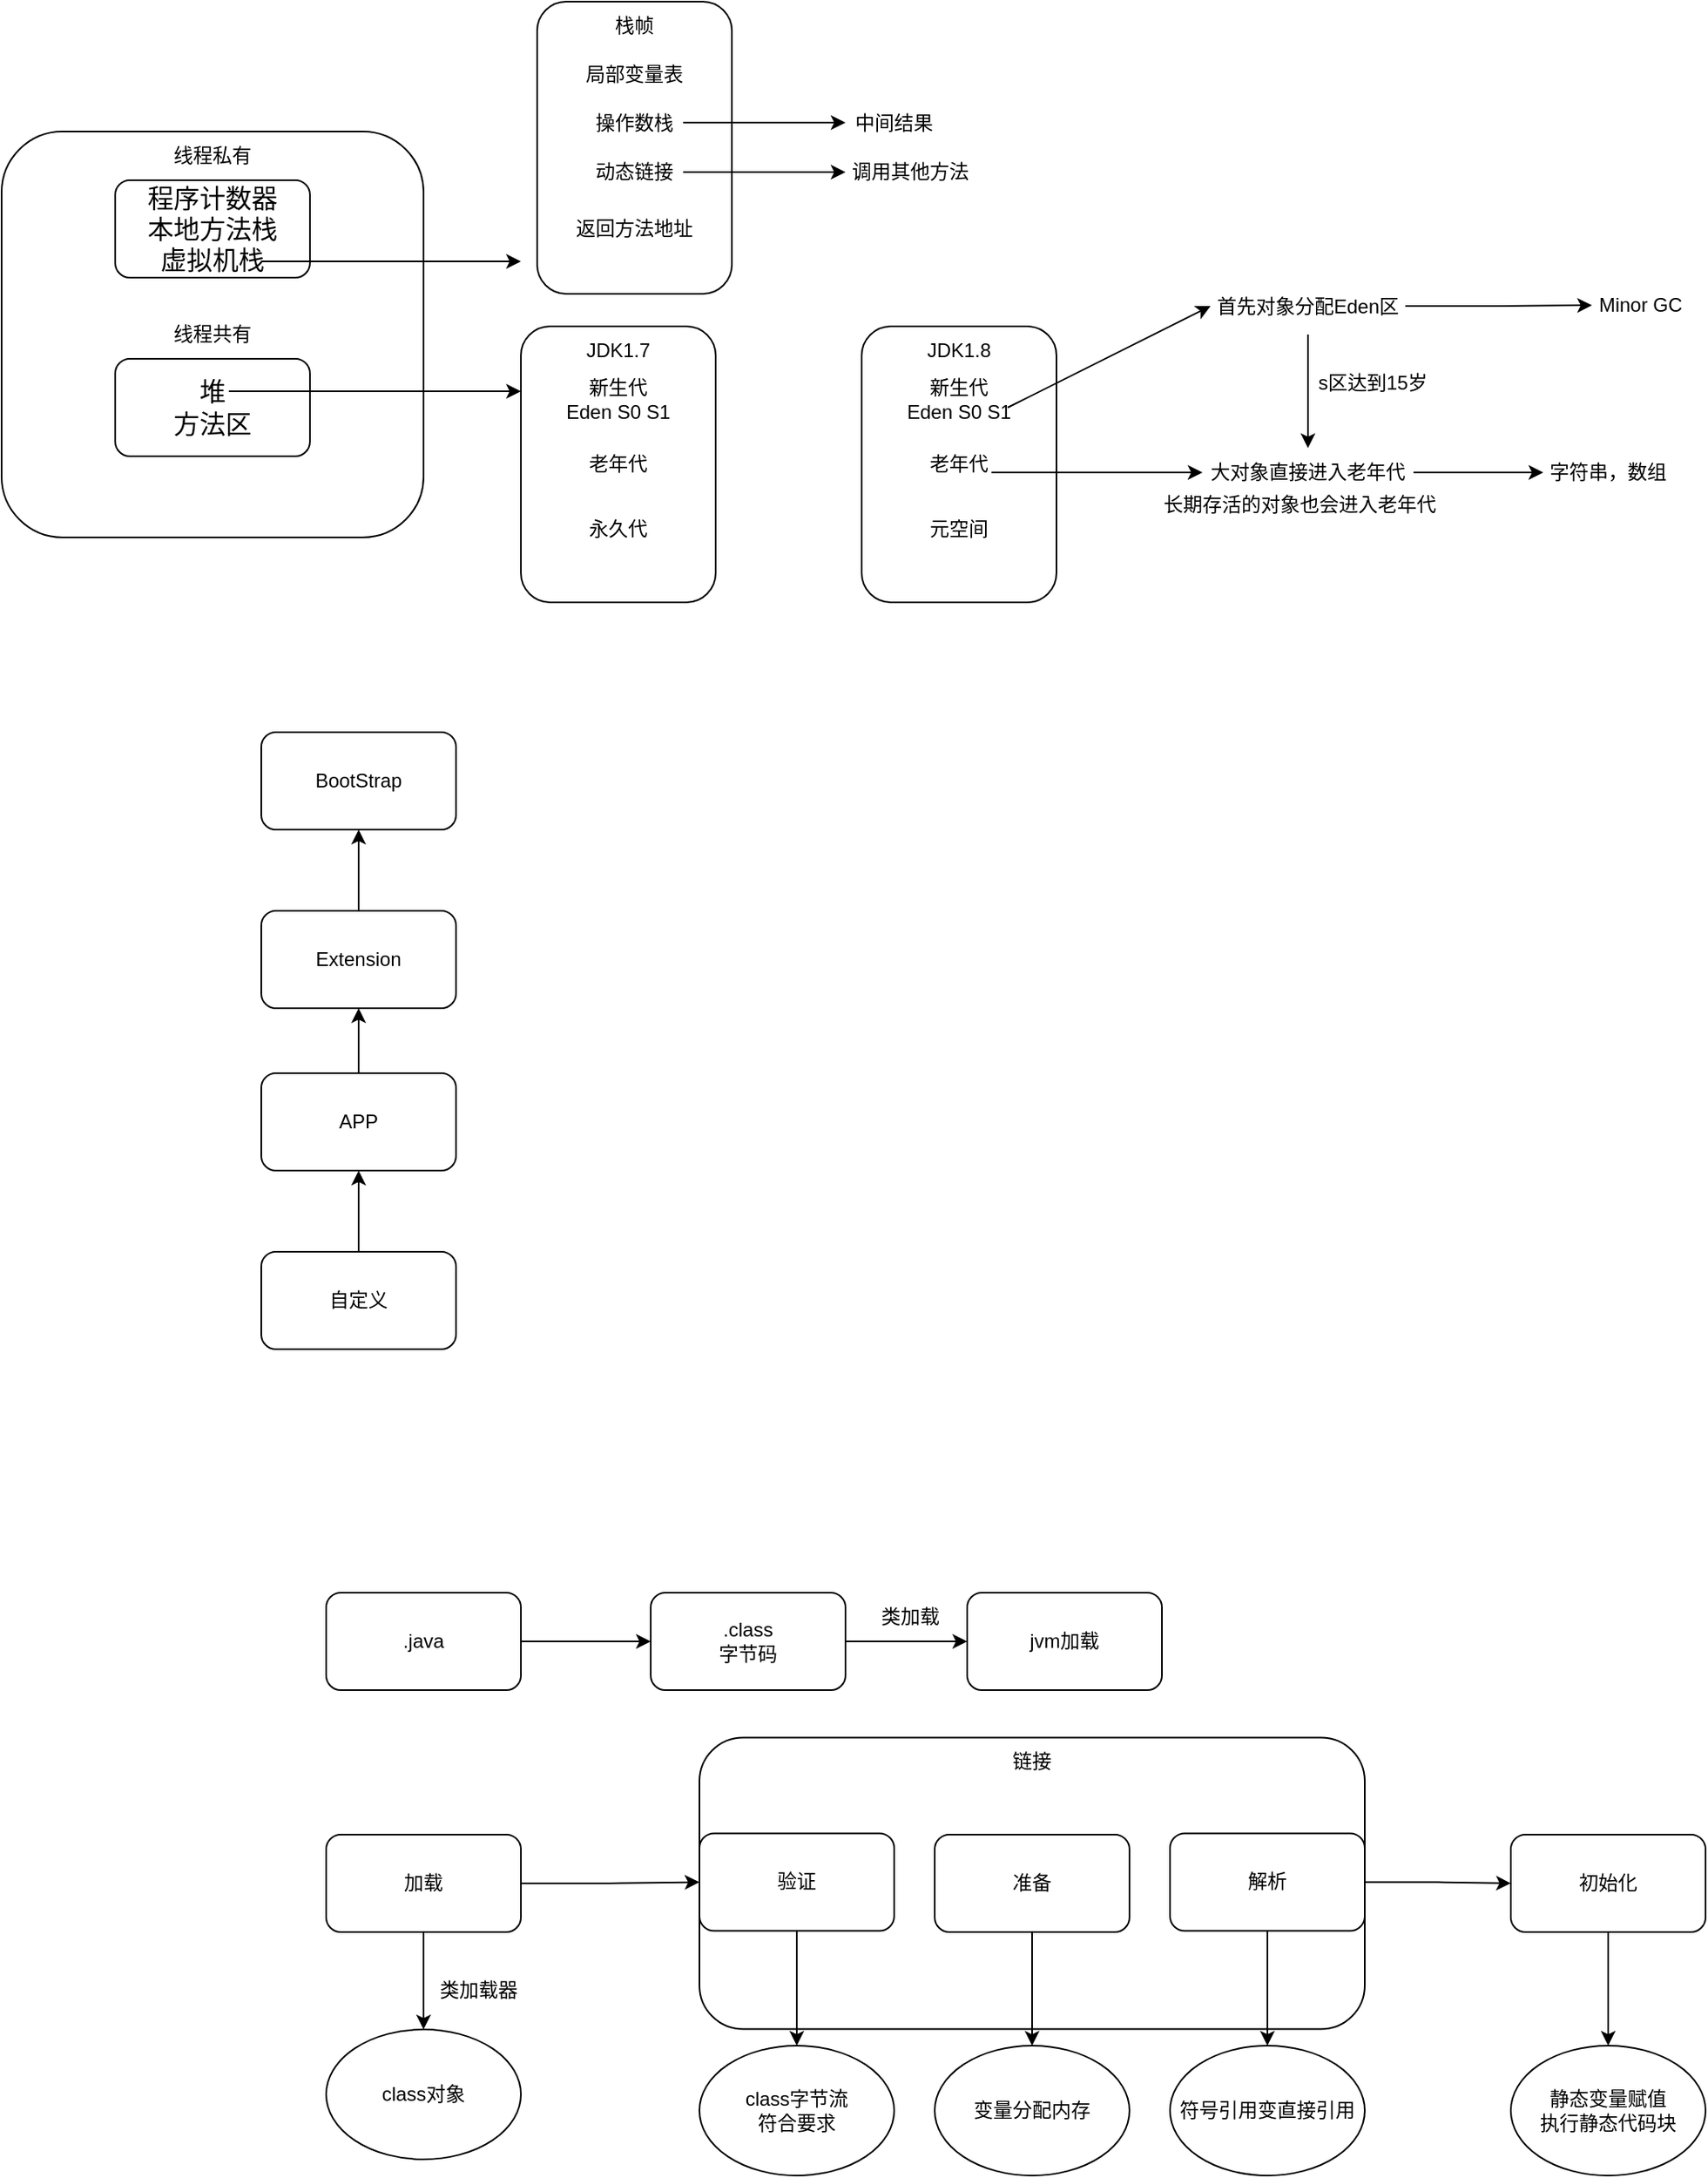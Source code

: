<mxfile version="24.0.5" type="github">
  <diagram name="第 1 页" id="Uc8pmaHipOv8BrhtGk-N">
    <mxGraphModel dx="1026" dy="565" grid="1" gridSize="10" guides="1" tooltips="1" connect="1" arrows="1" fold="1" page="1" pageScale="1" pageWidth="827" pageHeight="1169" math="0" shadow="0">
      <root>
        <mxCell id="0" />
        <mxCell id="1" parent="0" />
        <mxCell id="1E-S2F3XiOlgd8H4mSnj-1" value="" style="rounded=1;whiteSpace=wrap;html=1;" vertex="1" parent="1">
          <mxGeometry x="120" y="120" width="260" height="250" as="geometry" />
        </mxCell>
        <mxCell id="1E-S2F3XiOlgd8H4mSnj-2" value="程序计数器&lt;div style=&quot;font-size: 16px;&quot;&gt;本地方法栈&lt;/div&gt;&lt;div style=&quot;font-size: 16px;&quot;&gt;虚拟机栈&lt;/div&gt;" style="rounded=1;whiteSpace=wrap;html=1;fontSize=16;" vertex="1" parent="1">
          <mxGeometry x="190" y="150" width="120" height="60" as="geometry" />
        </mxCell>
        <mxCell id="1E-S2F3XiOlgd8H4mSnj-3" value="堆&lt;div style=&quot;font-size: 16px;&quot;&gt;方法区&lt;/div&gt;" style="rounded=1;whiteSpace=wrap;html=1;fontSize=16;" vertex="1" parent="1">
          <mxGeometry x="190" y="260" width="120" height="60" as="geometry" />
        </mxCell>
        <mxCell id="1E-S2F3XiOlgd8H4mSnj-4" value="线程私有" style="text;html=1;align=center;verticalAlign=middle;whiteSpace=wrap;rounded=0;" vertex="1" parent="1">
          <mxGeometry x="220" y="120" width="60" height="30" as="geometry" />
        </mxCell>
        <mxCell id="1E-S2F3XiOlgd8H4mSnj-5" value="线程共有" style="text;html=1;align=center;verticalAlign=middle;whiteSpace=wrap;rounded=0;" vertex="1" parent="1">
          <mxGeometry x="220" y="230" width="60" height="30" as="geometry" />
        </mxCell>
        <mxCell id="1E-S2F3XiOlgd8H4mSnj-6" value="" style="endArrow=classic;html=1;rounded=0;" edge="1" parent="1">
          <mxGeometry width="50" height="50" relative="1" as="geometry">
            <mxPoint x="280" y="200" as="sourcePoint" />
            <mxPoint x="440" y="200" as="targetPoint" />
          </mxGeometry>
        </mxCell>
        <mxCell id="1E-S2F3XiOlgd8H4mSnj-7" value="" style="rounded=1;whiteSpace=wrap;html=1;" vertex="1" parent="1">
          <mxGeometry x="450" y="40" width="120" height="180" as="geometry" />
        </mxCell>
        <mxCell id="1E-S2F3XiOlgd8H4mSnj-8" value="栈帧" style="text;html=1;align=center;verticalAlign=middle;whiteSpace=wrap;rounded=0;" vertex="1" parent="1">
          <mxGeometry x="480" y="40" width="60" height="30" as="geometry" />
        </mxCell>
        <mxCell id="1E-S2F3XiOlgd8H4mSnj-9" value="局部变量表" style="text;html=1;align=center;verticalAlign=middle;whiteSpace=wrap;rounded=0;" vertex="1" parent="1">
          <mxGeometry x="475" y="70" width="70" height="30" as="geometry" />
        </mxCell>
        <mxCell id="1E-S2F3XiOlgd8H4mSnj-10" value="操作数栈" style="text;html=1;align=center;verticalAlign=middle;whiteSpace=wrap;rounded=0;" vertex="1" parent="1">
          <mxGeometry x="475" y="100" width="70" height="30" as="geometry" />
        </mxCell>
        <mxCell id="1E-S2F3XiOlgd8H4mSnj-11" value="" style="endArrow=classic;html=1;rounded=0;" edge="1" parent="1">
          <mxGeometry width="50" height="50" relative="1" as="geometry">
            <mxPoint x="540" y="114.5" as="sourcePoint" />
            <mxPoint x="640" y="114.5" as="targetPoint" />
          </mxGeometry>
        </mxCell>
        <mxCell id="1E-S2F3XiOlgd8H4mSnj-12" value="中间结果" style="text;html=1;align=center;verticalAlign=middle;whiteSpace=wrap;rounded=0;" vertex="1" parent="1">
          <mxGeometry x="640" y="100" width="60" height="30" as="geometry" />
        </mxCell>
        <mxCell id="1E-S2F3XiOlgd8H4mSnj-14" style="edgeStyle=orthogonalEdgeStyle;rounded=0;orthogonalLoop=1;jettySize=auto;html=1;exitX=1;exitY=0.5;exitDx=0;exitDy=0;" edge="1" parent="1" source="1E-S2F3XiOlgd8H4mSnj-13">
          <mxGeometry relative="1" as="geometry">
            <mxPoint x="640" y="145" as="targetPoint" />
          </mxGeometry>
        </mxCell>
        <mxCell id="1E-S2F3XiOlgd8H4mSnj-13" value="动态链接" style="text;html=1;align=center;verticalAlign=middle;whiteSpace=wrap;rounded=0;" vertex="1" parent="1">
          <mxGeometry x="480" y="130" width="60" height="30" as="geometry" />
        </mxCell>
        <mxCell id="1E-S2F3XiOlgd8H4mSnj-15" value="调用其他方法" style="text;html=1;align=center;verticalAlign=middle;whiteSpace=wrap;rounded=0;" vertex="1" parent="1">
          <mxGeometry x="640" y="130" width="80" height="30" as="geometry" />
        </mxCell>
        <mxCell id="1E-S2F3XiOlgd8H4mSnj-16" value="返回方法地址" style="text;html=1;align=center;verticalAlign=middle;whiteSpace=wrap;rounded=0;" vertex="1" parent="1">
          <mxGeometry x="470" y="167.5" width="80" height="25" as="geometry" />
        </mxCell>
        <mxCell id="1E-S2F3XiOlgd8H4mSnj-17" value="" style="endArrow=classic;html=1;rounded=0;" edge="1" parent="1">
          <mxGeometry width="50" height="50" relative="1" as="geometry">
            <mxPoint x="260" y="280" as="sourcePoint" />
            <mxPoint x="440" y="280" as="targetPoint" />
          </mxGeometry>
        </mxCell>
        <mxCell id="1E-S2F3XiOlgd8H4mSnj-18" value="" style="rounded=1;whiteSpace=wrap;html=1;" vertex="1" parent="1">
          <mxGeometry x="440" y="240" width="120" height="170" as="geometry" />
        </mxCell>
        <mxCell id="1E-S2F3XiOlgd8H4mSnj-19" value="新生代&lt;div&gt;Eden S0 S1&lt;/div&gt;" style="text;html=1;align=center;verticalAlign=middle;whiteSpace=wrap;rounded=0;" vertex="1" parent="1">
          <mxGeometry x="465" y="270" width="70" height="30" as="geometry" />
        </mxCell>
        <mxCell id="1E-S2F3XiOlgd8H4mSnj-20" value="老年代" style="text;html=1;align=center;verticalAlign=middle;whiteSpace=wrap;rounded=0;" vertex="1" parent="1">
          <mxGeometry x="470" y="310" width="60" height="30" as="geometry" />
        </mxCell>
        <mxCell id="1E-S2F3XiOlgd8H4mSnj-21" value="永久代" style="text;html=1;align=center;verticalAlign=middle;whiteSpace=wrap;rounded=0;" vertex="1" parent="1">
          <mxGeometry x="470" y="350" width="60" height="30" as="geometry" />
        </mxCell>
        <mxCell id="1E-S2F3XiOlgd8H4mSnj-22" value="JDK1.7" style="text;html=1;align=center;verticalAlign=middle;whiteSpace=wrap;rounded=0;" vertex="1" parent="1">
          <mxGeometry x="470" y="240" width="60" height="30" as="geometry" />
        </mxCell>
        <mxCell id="1E-S2F3XiOlgd8H4mSnj-28" value="" style="rounded=1;whiteSpace=wrap;html=1;" vertex="1" parent="1">
          <mxGeometry x="650" y="240" width="120" height="170" as="geometry" />
        </mxCell>
        <mxCell id="1E-S2F3XiOlgd8H4mSnj-30" value="老年代" style="text;html=1;align=center;verticalAlign=middle;whiteSpace=wrap;rounded=0;" vertex="1" parent="1">
          <mxGeometry x="680" y="310" width="60" height="30" as="geometry" />
        </mxCell>
        <mxCell id="1E-S2F3XiOlgd8H4mSnj-31" value="元空间" style="text;html=1;align=center;verticalAlign=middle;whiteSpace=wrap;rounded=0;" vertex="1" parent="1">
          <mxGeometry x="680" y="350" width="60" height="30" as="geometry" />
        </mxCell>
        <mxCell id="1E-S2F3XiOlgd8H4mSnj-32" value="JDK1.8" style="text;html=1;align=center;verticalAlign=middle;whiteSpace=wrap;rounded=0;" vertex="1" parent="1">
          <mxGeometry x="680" y="240" width="60" height="30" as="geometry" />
        </mxCell>
        <mxCell id="1E-S2F3XiOlgd8H4mSnj-33" value="新生代&lt;div&gt;Eden S0 S1&lt;/div&gt;" style="text;html=1;align=center;verticalAlign=middle;whiteSpace=wrap;rounded=0;" vertex="1" parent="1">
          <mxGeometry x="675" y="270" width="70" height="30" as="geometry" />
        </mxCell>
        <mxCell id="1E-S2F3XiOlgd8H4mSnj-34" value="" style="endArrow=classic;html=1;rounded=0;entryX=0;entryY=0.5;entryDx=0;entryDy=0;" edge="1" parent="1" target="1E-S2F3XiOlgd8H4mSnj-35">
          <mxGeometry width="50" height="50" relative="1" as="geometry">
            <mxPoint x="740" y="290" as="sourcePoint" />
            <mxPoint x="860" y="290" as="targetPoint" />
          </mxGeometry>
        </mxCell>
        <mxCell id="1E-S2F3XiOlgd8H4mSnj-36" style="edgeStyle=orthogonalEdgeStyle;rounded=0;orthogonalLoop=1;jettySize=auto;html=1;exitX=1;exitY=0.5;exitDx=0;exitDy=0;entryX=0;entryY=0.5;entryDx=0;entryDy=0;" edge="1" parent="1" source="1E-S2F3XiOlgd8H4mSnj-35" target="1E-S2F3XiOlgd8H4mSnj-37">
          <mxGeometry relative="1" as="geometry">
            <mxPoint x="1070" y="290" as="targetPoint" />
          </mxGeometry>
        </mxCell>
        <mxCell id="1E-S2F3XiOlgd8H4mSnj-43" style="edgeStyle=orthogonalEdgeStyle;rounded=0;orthogonalLoop=1;jettySize=auto;html=1;exitX=0.5;exitY=1;exitDx=0;exitDy=0;entryX=0.5;entryY=0;entryDx=0;entryDy=0;" edge="1" parent="1" source="1E-S2F3XiOlgd8H4mSnj-35" target="1E-S2F3XiOlgd8H4mSnj-39">
          <mxGeometry relative="1" as="geometry" />
        </mxCell>
        <mxCell id="1E-S2F3XiOlgd8H4mSnj-35" value="首先对象分配Eden区" style="text;html=1;align=center;verticalAlign=middle;whiteSpace=wrap;rounded=0;" vertex="1" parent="1">
          <mxGeometry x="865" y="210" width="120" height="35" as="geometry" />
        </mxCell>
        <mxCell id="1E-S2F3XiOlgd8H4mSnj-37" value="Minor GC" style="text;html=1;align=center;verticalAlign=middle;whiteSpace=wrap;rounded=0;" vertex="1" parent="1">
          <mxGeometry x="1100" y="212" width="60" height="30" as="geometry" />
        </mxCell>
        <mxCell id="1E-S2F3XiOlgd8H4mSnj-38" value="" style="endArrow=classic;html=1;rounded=0;" edge="1" parent="1">
          <mxGeometry width="50" height="50" relative="1" as="geometry">
            <mxPoint x="730" y="330" as="sourcePoint" />
            <mxPoint x="860" y="330" as="targetPoint" />
          </mxGeometry>
        </mxCell>
        <mxCell id="1E-S2F3XiOlgd8H4mSnj-39" value="大对象直接进入老年代" style="text;html=1;align=center;verticalAlign=middle;whiteSpace=wrap;rounded=0;" vertex="1" parent="1">
          <mxGeometry x="860" y="315" width="130" height="30" as="geometry" />
        </mxCell>
        <mxCell id="1E-S2F3XiOlgd8H4mSnj-40" value="" style="endArrow=classic;html=1;rounded=0;" edge="1" parent="1">
          <mxGeometry width="50" height="50" relative="1" as="geometry">
            <mxPoint x="990" y="330" as="sourcePoint" />
            <mxPoint x="1070" y="330" as="targetPoint" />
          </mxGeometry>
        </mxCell>
        <mxCell id="1E-S2F3XiOlgd8H4mSnj-41" value="字符串，数组" style="text;html=1;align=center;verticalAlign=middle;whiteSpace=wrap;rounded=0;" vertex="1" parent="1">
          <mxGeometry x="1070" y="317.5" width="80" height="25" as="geometry" />
        </mxCell>
        <mxCell id="1E-S2F3XiOlgd8H4mSnj-42" value="长期存活的对象也会进入老年代" style="text;html=1;align=center;verticalAlign=middle;whiteSpace=wrap;rounded=0;" vertex="1" parent="1">
          <mxGeometry x="835" y="340" width="170" height="20" as="geometry" />
        </mxCell>
        <mxCell id="1E-S2F3XiOlgd8H4mSnj-44" value="s区达到15岁" style="text;html=1;align=center;verticalAlign=middle;whiteSpace=wrap;rounded=0;" vertex="1" parent="1">
          <mxGeometry x="925" y="260" width="80" height="30" as="geometry" />
        </mxCell>
        <mxCell id="1E-S2F3XiOlgd8H4mSnj-50" style="edgeStyle=orthogonalEdgeStyle;rounded=0;orthogonalLoop=1;jettySize=auto;html=1;exitX=0.5;exitY=0;exitDx=0;exitDy=0;" edge="1" parent="1" source="1E-S2F3XiOlgd8H4mSnj-45" target="1E-S2F3XiOlgd8H4mSnj-46">
          <mxGeometry relative="1" as="geometry" />
        </mxCell>
        <mxCell id="1E-S2F3XiOlgd8H4mSnj-45" value="APP" style="rounded=1;whiteSpace=wrap;html=1;" vertex="1" parent="1">
          <mxGeometry x="280" y="700" width="120" height="60" as="geometry" />
        </mxCell>
        <mxCell id="1E-S2F3XiOlgd8H4mSnj-51" style="edgeStyle=orthogonalEdgeStyle;rounded=0;orthogonalLoop=1;jettySize=auto;html=1;exitX=0.5;exitY=0;exitDx=0;exitDy=0;" edge="1" parent="1" source="1E-S2F3XiOlgd8H4mSnj-46" target="1E-S2F3XiOlgd8H4mSnj-47">
          <mxGeometry relative="1" as="geometry" />
        </mxCell>
        <mxCell id="1E-S2F3XiOlgd8H4mSnj-46" value="Extension" style="rounded=1;whiteSpace=wrap;html=1;" vertex="1" parent="1">
          <mxGeometry x="280" y="600" width="120" height="60" as="geometry" />
        </mxCell>
        <mxCell id="1E-S2F3XiOlgd8H4mSnj-47" value="BootStrap" style="rounded=1;whiteSpace=wrap;html=1;" vertex="1" parent="1">
          <mxGeometry x="280" y="490" width="120" height="60" as="geometry" />
        </mxCell>
        <mxCell id="1E-S2F3XiOlgd8H4mSnj-49" style="edgeStyle=orthogonalEdgeStyle;rounded=0;orthogonalLoop=1;jettySize=auto;html=1;exitX=0.5;exitY=0;exitDx=0;exitDy=0;" edge="1" parent="1" source="1E-S2F3XiOlgd8H4mSnj-48" target="1E-S2F3XiOlgd8H4mSnj-45">
          <mxGeometry relative="1" as="geometry" />
        </mxCell>
        <mxCell id="1E-S2F3XiOlgd8H4mSnj-48" value="自定义" style="rounded=1;whiteSpace=wrap;html=1;" vertex="1" parent="1">
          <mxGeometry x="280" y="810" width="120" height="60" as="geometry" />
        </mxCell>
        <mxCell id="1E-S2F3XiOlgd8H4mSnj-54" style="edgeStyle=orthogonalEdgeStyle;rounded=0;orthogonalLoop=1;jettySize=auto;html=1;exitX=1;exitY=0.5;exitDx=0;exitDy=0;" edge="1" parent="1" source="1E-S2F3XiOlgd8H4mSnj-52" target="1E-S2F3XiOlgd8H4mSnj-53">
          <mxGeometry relative="1" as="geometry" />
        </mxCell>
        <mxCell id="1E-S2F3XiOlgd8H4mSnj-52" value=".java" style="rounded=1;whiteSpace=wrap;html=1;" vertex="1" parent="1">
          <mxGeometry x="320" y="1020" width="120" height="60" as="geometry" />
        </mxCell>
        <mxCell id="1E-S2F3XiOlgd8H4mSnj-56" style="edgeStyle=orthogonalEdgeStyle;rounded=0;orthogonalLoop=1;jettySize=auto;html=1;exitX=1;exitY=0.5;exitDx=0;exitDy=0;entryX=0;entryY=0.5;entryDx=0;entryDy=0;" edge="1" parent="1" source="1E-S2F3XiOlgd8H4mSnj-53" target="1E-S2F3XiOlgd8H4mSnj-55">
          <mxGeometry relative="1" as="geometry" />
        </mxCell>
        <mxCell id="1E-S2F3XiOlgd8H4mSnj-53" value=".class&lt;div&gt;字节码&lt;/div&gt;" style="rounded=1;whiteSpace=wrap;html=1;" vertex="1" parent="1">
          <mxGeometry x="520" y="1020" width="120" height="60" as="geometry" />
        </mxCell>
        <mxCell id="1E-S2F3XiOlgd8H4mSnj-55" value="jvm加载" style="rounded=1;whiteSpace=wrap;html=1;" vertex="1" parent="1">
          <mxGeometry x="715" y="1020" width="120" height="60" as="geometry" />
        </mxCell>
        <mxCell id="1E-S2F3XiOlgd8H4mSnj-57" value="类加载" style="text;html=1;align=center;verticalAlign=middle;whiteSpace=wrap;rounded=0;" vertex="1" parent="1">
          <mxGeometry x="650" y="1020" width="60" height="30" as="geometry" />
        </mxCell>
        <mxCell id="1E-S2F3XiOlgd8H4mSnj-66" style="edgeStyle=orthogonalEdgeStyle;rounded=0;orthogonalLoop=1;jettySize=auto;html=1;exitX=1;exitY=0.5;exitDx=0;exitDy=0;entryX=0;entryY=0.5;entryDx=0;entryDy=0;" edge="1" parent="1" source="1E-S2F3XiOlgd8H4mSnj-58" target="1E-S2F3XiOlgd8H4mSnj-62">
          <mxGeometry relative="1" as="geometry" />
        </mxCell>
        <mxCell id="1E-S2F3XiOlgd8H4mSnj-70" style="edgeStyle=orthogonalEdgeStyle;rounded=0;orthogonalLoop=1;jettySize=auto;html=1;exitX=0.5;exitY=1;exitDx=0;exitDy=0;" edge="1" parent="1" source="1E-S2F3XiOlgd8H4mSnj-58" target="1E-S2F3XiOlgd8H4mSnj-69">
          <mxGeometry relative="1" as="geometry" />
        </mxCell>
        <mxCell id="1E-S2F3XiOlgd8H4mSnj-58" value="加载" style="rounded=1;whiteSpace=wrap;html=1;" vertex="1" parent="1">
          <mxGeometry x="320" y="1169" width="120" height="60" as="geometry" />
        </mxCell>
        <mxCell id="1E-S2F3XiOlgd8H4mSnj-61" value="" style="rounded=1;whiteSpace=wrap;html=1;" vertex="1" parent="1">
          <mxGeometry x="550" y="1109.25" width="410" height="179.5" as="geometry" />
        </mxCell>
        <mxCell id="1E-S2F3XiOlgd8H4mSnj-73" style="edgeStyle=orthogonalEdgeStyle;rounded=0;orthogonalLoop=1;jettySize=auto;html=1;exitX=0.5;exitY=1;exitDx=0;exitDy=0;" edge="1" parent="1" source="1E-S2F3XiOlgd8H4mSnj-62" target="1E-S2F3XiOlgd8H4mSnj-72">
          <mxGeometry relative="1" as="geometry" />
        </mxCell>
        <mxCell id="1E-S2F3XiOlgd8H4mSnj-62" value="验证" style="rounded=1;whiteSpace=wrap;html=1;" vertex="1" parent="1">
          <mxGeometry x="550" y="1168.25" width="120" height="60" as="geometry" />
        </mxCell>
        <mxCell id="1E-S2F3XiOlgd8H4mSnj-76" style="edgeStyle=orthogonalEdgeStyle;rounded=0;orthogonalLoop=1;jettySize=auto;html=1;exitX=0.5;exitY=1;exitDx=0;exitDy=0;" edge="1" parent="1" source="1E-S2F3XiOlgd8H4mSnj-63" target="1E-S2F3XiOlgd8H4mSnj-75">
          <mxGeometry relative="1" as="geometry" />
        </mxCell>
        <mxCell id="1E-S2F3XiOlgd8H4mSnj-63" value="准备" style="rounded=1;whiteSpace=wrap;html=1;" vertex="1" parent="1">
          <mxGeometry x="695" y="1169" width="120" height="60" as="geometry" />
        </mxCell>
        <mxCell id="1E-S2F3XiOlgd8H4mSnj-68" style="edgeStyle=orthogonalEdgeStyle;rounded=0;orthogonalLoop=1;jettySize=auto;html=1;exitX=1;exitY=0.5;exitDx=0;exitDy=0;" edge="1" parent="1" source="1E-S2F3XiOlgd8H4mSnj-64" target="1E-S2F3XiOlgd8H4mSnj-67">
          <mxGeometry relative="1" as="geometry" />
        </mxCell>
        <mxCell id="1E-S2F3XiOlgd8H4mSnj-78" style="edgeStyle=orthogonalEdgeStyle;rounded=0;orthogonalLoop=1;jettySize=auto;html=1;exitX=0.5;exitY=1;exitDx=0;exitDy=0;" edge="1" parent="1" source="1E-S2F3XiOlgd8H4mSnj-64" target="1E-S2F3XiOlgd8H4mSnj-77">
          <mxGeometry relative="1" as="geometry" />
        </mxCell>
        <mxCell id="1E-S2F3XiOlgd8H4mSnj-64" value="解析" style="rounded=1;whiteSpace=wrap;html=1;" vertex="1" parent="1">
          <mxGeometry x="840" y="1168.25" width="120" height="60" as="geometry" />
        </mxCell>
        <mxCell id="1E-S2F3XiOlgd8H4mSnj-65" value="链接" style="text;html=1;align=center;verticalAlign=middle;whiteSpace=wrap;rounded=0;" vertex="1" parent="1">
          <mxGeometry x="725" y="1109.25" width="60" height="30" as="geometry" />
        </mxCell>
        <mxCell id="1E-S2F3XiOlgd8H4mSnj-80" style="edgeStyle=orthogonalEdgeStyle;rounded=0;orthogonalLoop=1;jettySize=auto;html=1;exitX=0.5;exitY=1;exitDx=0;exitDy=0;" edge="1" parent="1" source="1E-S2F3XiOlgd8H4mSnj-67" target="1E-S2F3XiOlgd8H4mSnj-79">
          <mxGeometry relative="1" as="geometry" />
        </mxCell>
        <mxCell id="1E-S2F3XiOlgd8H4mSnj-67" value="初始化" style="rounded=1;whiteSpace=wrap;html=1;" vertex="1" parent="1">
          <mxGeometry x="1050" y="1169" width="120" height="60" as="geometry" />
        </mxCell>
        <mxCell id="1E-S2F3XiOlgd8H4mSnj-69" value="class对象" style="ellipse;whiteSpace=wrap;html=1;" vertex="1" parent="1">
          <mxGeometry x="320" y="1289" width="120" height="80" as="geometry" />
        </mxCell>
        <mxCell id="1E-S2F3XiOlgd8H4mSnj-71" value="类加载器" style="text;html=1;align=center;verticalAlign=middle;whiteSpace=wrap;rounded=0;" vertex="1" parent="1">
          <mxGeometry x="384" y="1250" width="60" height="30" as="geometry" />
        </mxCell>
        <mxCell id="1E-S2F3XiOlgd8H4mSnj-72" value="class字节流&lt;div&gt;符合要求&lt;/div&gt;" style="ellipse;whiteSpace=wrap;html=1;" vertex="1" parent="1">
          <mxGeometry x="550" y="1299" width="120" height="80" as="geometry" />
        </mxCell>
        <mxCell id="1E-S2F3XiOlgd8H4mSnj-75" value="变量分配内存" style="ellipse;whiteSpace=wrap;html=1;" vertex="1" parent="1">
          <mxGeometry x="695" y="1299" width="120" height="80" as="geometry" />
        </mxCell>
        <mxCell id="1E-S2F3XiOlgd8H4mSnj-77" value="符号引用变直接引用" style="ellipse;whiteSpace=wrap;html=1;" vertex="1" parent="1">
          <mxGeometry x="840" y="1299" width="120" height="80" as="geometry" />
        </mxCell>
        <mxCell id="1E-S2F3XiOlgd8H4mSnj-79" value="静态变量赋值&lt;div&gt;执行静态代码块&lt;/div&gt;" style="ellipse;whiteSpace=wrap;html=1;" vertex="1" parent="1">
          <mxGeometry x="1050" y="1299" width="120" height="80" as="geometry" />
        </mxCell>
      </root>
    </mxGraphModel>
  </diagram>
</mxfile>
